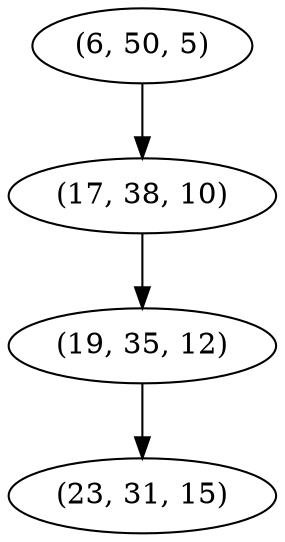 digraph tree {
    "(6, 50, 5)";
    "(17, 38, 10)";
    "(19, 35, 12)";
    "(23, 31, 15)";
    "(6, 50, 5)" -> "(17, 38, 10)";
    "(17, 38, 10)" -> "(19, 35, 12)";
    "(19, 35, 12)" -> "(23, 31, 15)";
}
